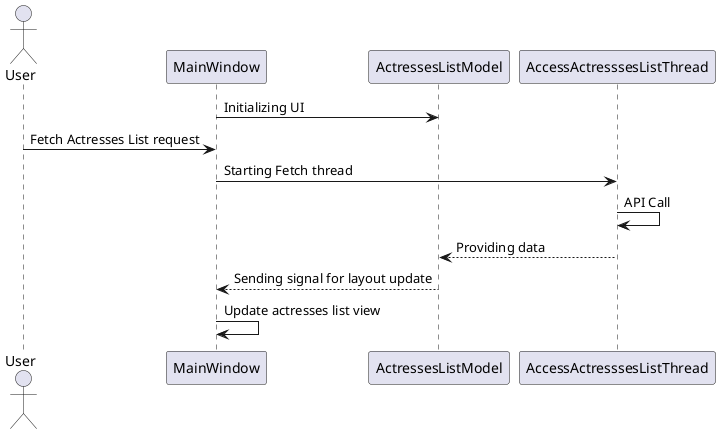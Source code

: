 @startuml fetch_actresses_flow

actor User 

MainWindow -> ActressesListModel: Initializing UI
User -> MainWindow: Fetch Actresses List request
MainWindow -> AccessActresssesListThread: Starting Fetch thread
AccessActresssesListThread -> AccessActresssesListThread: API Call
AccessActresssesListThread --> ActressesListModel: Providing data
ActressesListModel --> MainWindow: Sending signal for layout update
MainWindow -> MainWindow: Update actresses list view
@enduml